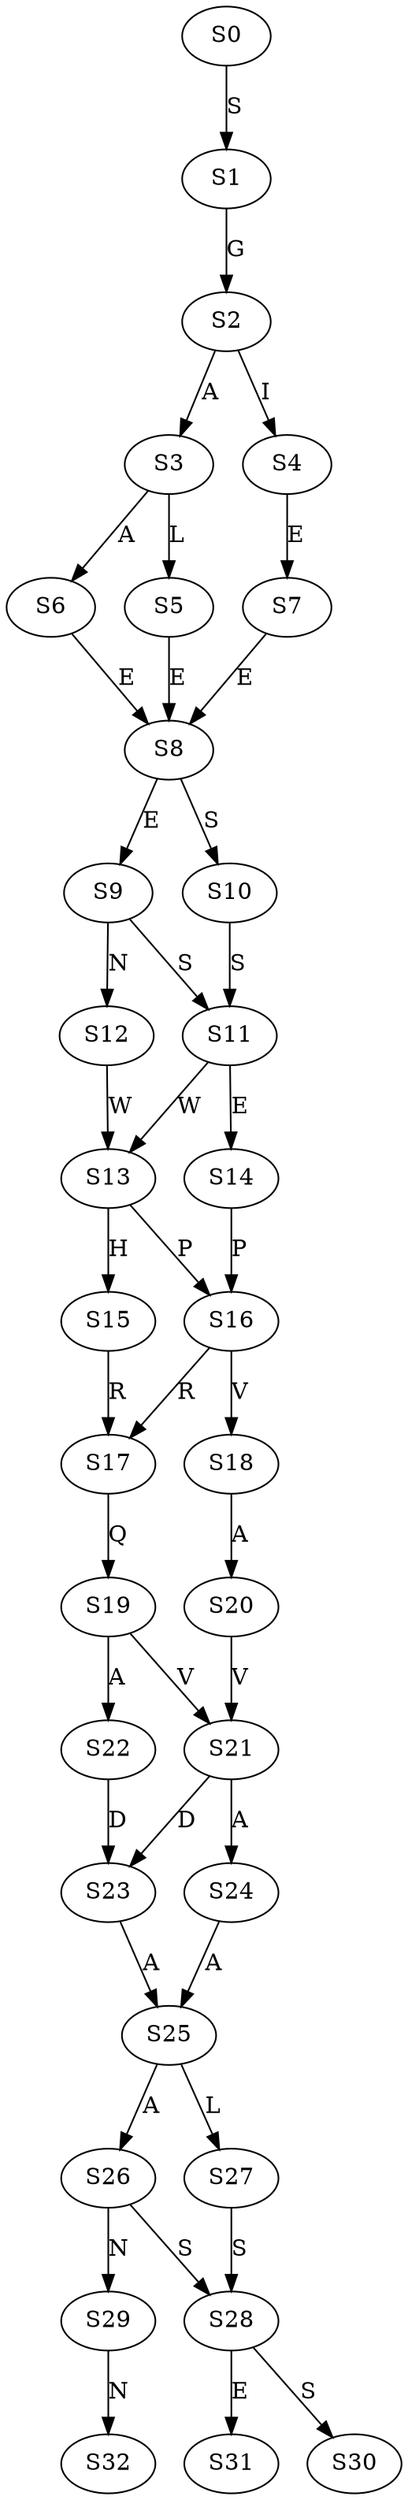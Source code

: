 strict digraph  {
	S0 -> S1 [ label = S ];
	S1 -> S2 [ label = G ];
	S2 -> S3 [ label = A ];
	S2 -> S4 [ label = I ];
	S3 -> S5 [ label = L ];
	S3 -> S6 [ label = A ];
	S4 -> S7 [ label = E ];
	S5 -> S8 [ label = E ];
	S6 -> S8 [ label = E ];
	S7 -> S8 [ label = E ];
	S8 -> S9 [ label = E ];
	S8 -> S10 [ label = S ];
	S9 -> S11 [ label = S ];
	S9 -> S12 [ label = N ];
	S10 -> S11 [ label = S ];
	S11 -> S13 [ label = W ];
	S11 -> S14 [ label = E ];
	S12 -> S13 [ label = W ];
	S13 -> S15 [ label = H ];
	S13 -> S16 [ label = P ];
	S14 -> S16 [ label = P ];
	S15 -> S17 [ label = R ];
	S16 -> S18 [ label = V ];
	S16 -> S17 [ label = R ];
	S17 -> S19 [ label = Q ];
	S18 -> S20 [ label = A ];
	S19 -> S21 [ label = V ];
	S19 -> S22 [ label = A ];
	S20 -> S21 [ label = V ];
	S21 -> S23 [ label = D ];
	S21 -> S24 [ label = A ];
	S22 -> S23 [ label = D ];
	S23 -> S25 [ label = A ];
	S24 -> S25 [ label = A ];
	S25 -> S26 [ label = A ];
	S25 -> S27 [ label = L ];
	S26 -> S28 [ label = S ];
	S26 -> S29 [ label = N ];
	S27 -> S28 [ label = S ];
	S28 -> S30 [ label = S ];
	S28 -> S31 [ label = E ];
	S29 -> S32 [ label = N ];
}
